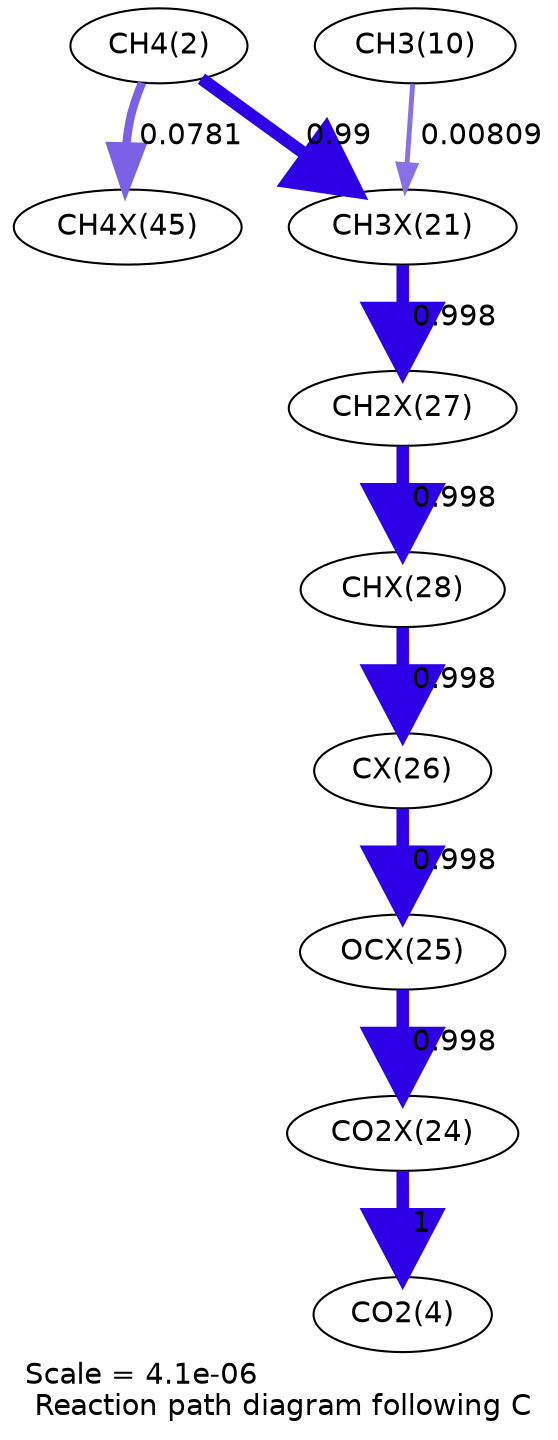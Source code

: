 digraph reaction_paths {
center=1;
s4 -> s33[fontname="Helvetica", penwidth=4.07, arrowsize=2.04, color="0.7, 0.578, 0.9"
, label=" 0.0781"];
s4 -> s25[fontname="Helvetica", penwidth=5.99, arrowsize=3, color="0.7, 1.49, 0.9"
, label=" 0.99"];
s12 -> s25[fontname="Helvetica", penwidth=2.36, arrowsize=1.18, color="0.7, 0.508, 0.9"
, label=" 0.00809"];
s25 -> s31[fontname="Helvetica", penwidth=6, arrowsize=3, color="0.7, 1.5, 0.9"
, label=" 0.998"];
s31 -> s32[fontname="Helvetica", penwidth=6, arrowsize=3, color="0.7, 1.5, 0.9"
, label=" 0.998"];
s32 -> s30[fontname="Helvetica", penwidth=6, arrowsize=3, color="0.7, 1.5, 0.9"
, label=" 0.998"];
s30 -> s29[fontname="Helvetica", penwidth=6, arrowsize=3, color="0.7, 1.5, 0.9"
, label=" 0.998"];
s29 -> s28[fontname="Helvetica", penwidth=6, arrowsize=3, color="0.7, 1.5, 0.9"
, label=" 0.998"];
s28 -> s6[fontname="Helvetica", penwidth=6, arrowsize=3, color="0.7, 1.5, 0.9"
, label=" 1"];
s4 [ fontname="Helvetica", label="CH4(2)"];
s6 [ fontname="Helvetica", label="CO2(4)"];
s12 [ fontname="Helvetica", label="CH3(10)"];
s25 [ fontname="Helvetica", label="CH3X(21)"];
s28 [ fontname="Helvetica", label="CO2X(24)"];
s29 [ fontname="Helvetica", label="OCX(25)"];
s30 [ fontname="Helvetica", label="CX(26)"];
s31 [ fontname="Helvetica", label="CH2X(27)"];
s32 [ fontname="Helvetica", label="CHX(28)"];
s33 [ fontname="Helvetica", label="CH4X(45)"];
 label = "Scale = 4.1e-06\l Reaction path diagram following C";
 fontname = "Helvetica";
}
